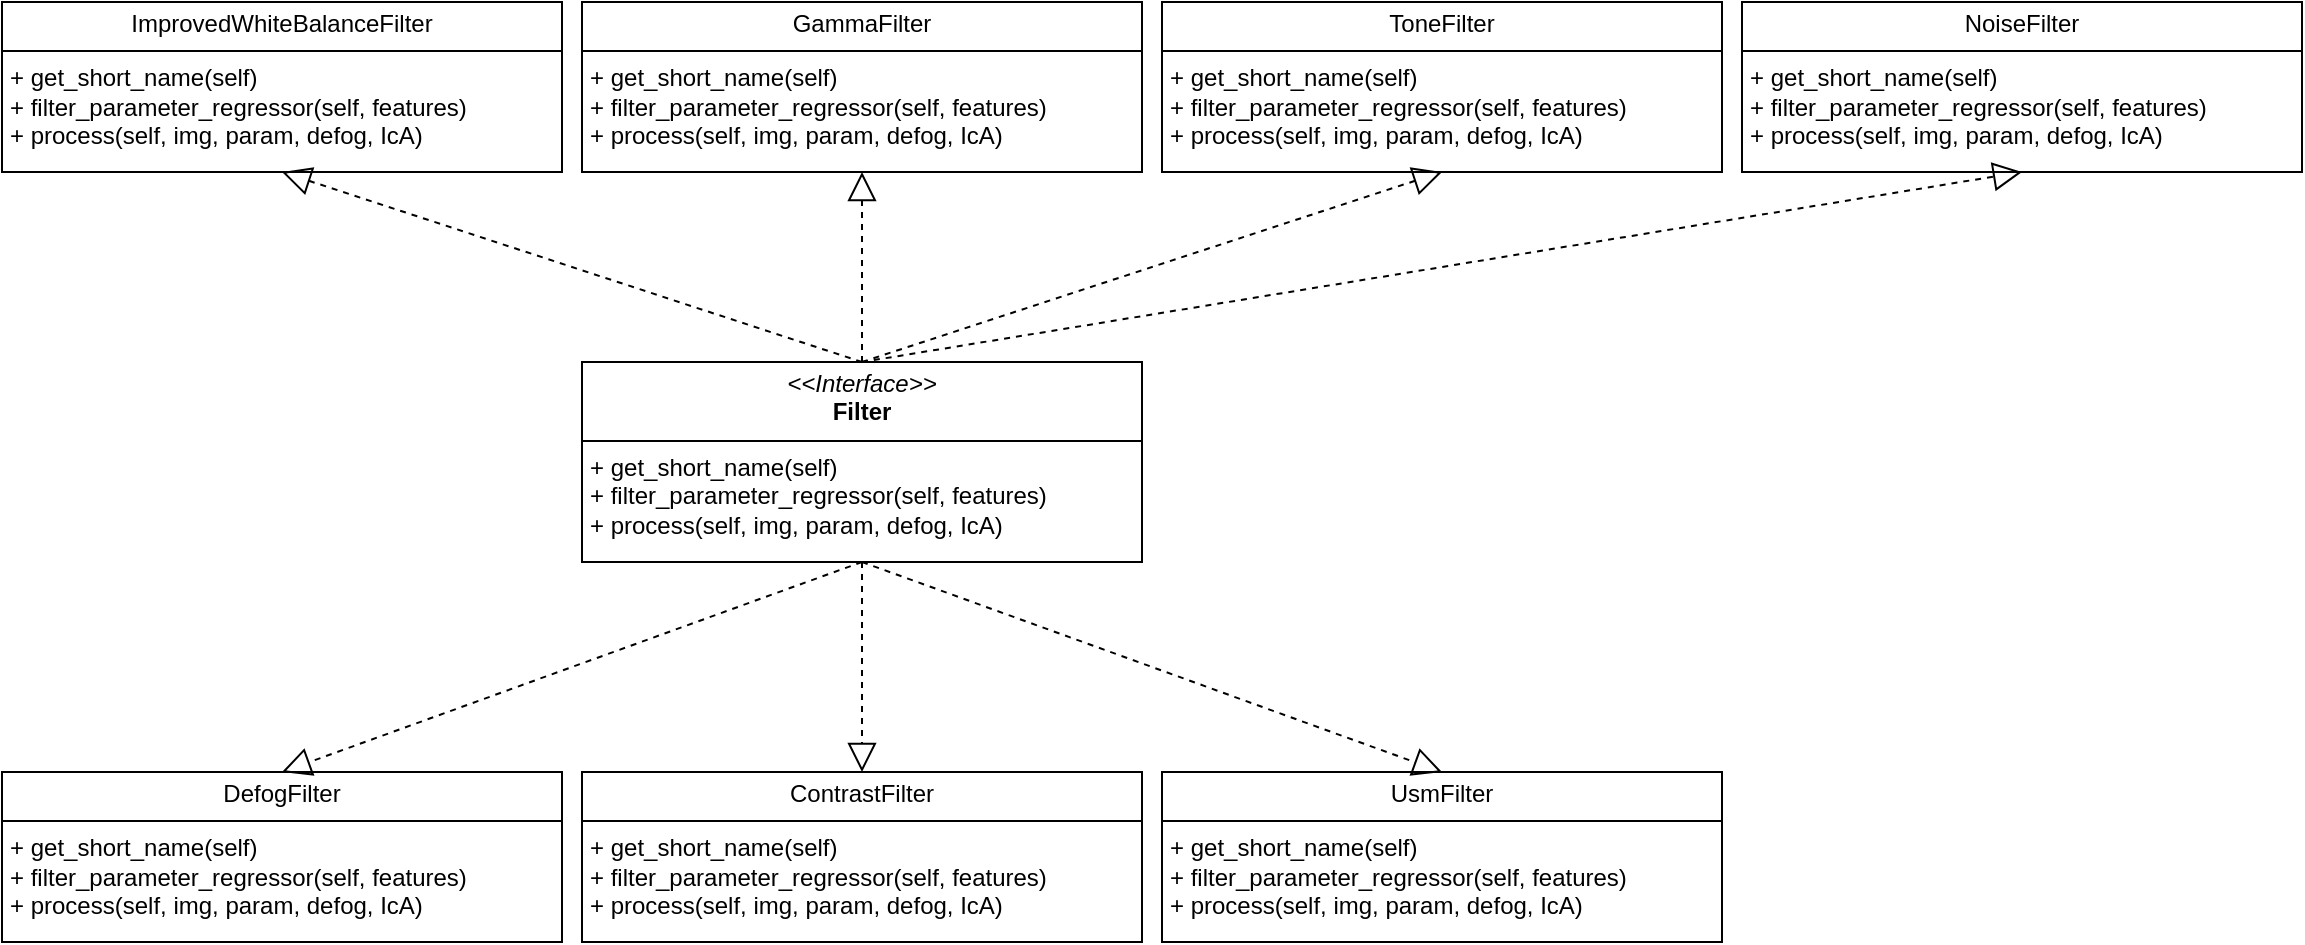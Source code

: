 <mxfile version="24.4.0" type="github">
  <diagram name="第 1 页" id="ewijwr4XluIojpZv05pp">
    <mxGraphModel dx="1434" dy="786" grid="1" gridSize="10" guides="1" tooltips="1" connect="1" arrows="1" fold="1" page="1" pageScale="1" pageWidth="827" pageHeight="1169" math="0" shadow="0">
      <root>
        <mxCell id="0" />
        <mxCell id="1" parent="0" />
        <mxCell id="wLcMzcO36znTxegeTcKf-17" value="&lt;p style=&quot;margin:0px;margin-top:4px;text-align:center;&quot;&gt;&lt;i&gt;&amp;lt;&amp;lt;Interface&amp;gt;&amp;gt;&lt;/i&gt;&lt;br&gt;&lt;b&gt;Filter&lt;/b&gt;&lt;/p&gt;&lt;hr size=&quot;1&quot; style=&quot;border-style:solid;&quot;&gt;&lt;p style=&quot;margin:0px;margin-left:4px;&quot;&gt;+ get_short_name(self)&lt;br&gt;+ filter_parameter_regressor(self, features)&lt;/p&gt;&lt;p style=&quot;margin:0px;margin-left:4px;&quot;&gt;+ process(self, img, param, defog, IcA)&lt;/p&gt;" style="verticalAlign=top;align=left;overflow=fill;html=1;whiteSpace=wrap;" vertex="1" parent="1">
          <mxGeometry x="320" y="330" width="280" height="100" as="geometry" />
        </mxCell>
        <mxCell id="wLcMzcO36znTxegeTcKf-18" value="&lt;p style=&quot;margin:0px;margin-top:4px;text-align:center;&quot;&gt;DefogFilter&lt;/p&gt;&lt;hr size=&quot;1&quot; style=&quot;border-style:solid;&quot;&gt;&lt;p style=&quot;margin:0px;margin-left:4px;&quot;&gt;+ get_short_name(self)&lt;br&gt;+ filter_parameter_regressor(self, features)&lt;/p&gt;&lt;p style=&quot;margin:0px;margin-left:4px;&quot;&gt;+ process(self, img, param, defog, IcA)&lt;/p&gt;" style="verticalAlign=top;align=left;overflow=fill;html=1;whiteSpace=wrap;" vertex="1" parent="1">
          <mxGeometry x="30" y="535" width="280" height="85" as="geometry" />
        </mxCell>
        <mxCell id="wLcMzcO36znTxegeTcKf-19" value="&lt;p style=&quot;margin:0px;margin-top:4px;text-align:center;&quot;&gt;ContrastFilter&lt;/p&gt;&lt;hr size=&quot;1&quot; style=&quot;border-style:solid;&quot;&gt;&lt;p style=&quot;margin:0px;margin-left:4px;&quot;&gt;+ get_short_name(self)&lt;br&gt;+ filter_parameter_regressor(self, features)&lt;/p&gt;&lt;p style=&quot;margin:0px;margin-left:4px;&quot;&gt;+ process(self, img, param, defog, IcA)&lt;/p&gt;" style="verticalAlign=top;align=left;overflow=fill;html=1;whiteSpace=wrap;" vertex="1" parent="1">
          <mxGeometry x="320" y="535" width="280" height="85" as="geometry" />
        </mxCell>
        <mxCell id="wLcMzcO36znTxegeTcKf-20" value="&lt;p style=&quot;margin:0px;margin-top:4px;text-align:center;&quot;&gt;UsmFilter&lt;/p&gt;&lt;hr size=&quot;1&quot; style=&quot;border-style:solid;&quot;&gt;&lt;p style=&quot;margin:0px;margin-left:4px;&quot;&gt;+ get_short_name(self)&lt;br&gt;+ filter_parameter_regressor(self, features)&lt;/p&gt;&lt;p style=&quot;margin:0px;margin-left:4px;&quot;&gt;+ process(self, img, param, defog, IcA)&lt;/p&gt;" style="verticalAlign=top;align=left;overflow=fill;html=1;whiteSpace=wrap;" vertex="1" parent="1">
          <mxGeometry x="610" y="535" width="280" height="85" as="geometry" />
        </mxCell>
        <mxCell id="wLcMzcO36znTxegeTcKf-22" value="&lt;p style=&quot;margin:0px;margin-top:4px;text-align:center;&quot;&gt;ImprovedWhiteBalanceFilter&lt;/p&gt;&lt;hr size=&quot;1&quot; style=&quot;border-style:solid;&quot;&gt;&lt;p style=&quot;margin:0px;margin-left:4px;&quot;&gt;+ get_short_name(self)&lt;br&gt;+ filter_parameter_regressor(self, features)&lt;/p&gt;&lt;p style=&quot;margin:0px;margin-left:4px;&quot;&gt;+ process(self, img, param, defog, IcA)&lt;/p&gt;" style="verticalAlign=top;align=left;overflow=fill;html=1;whiteSpace=wrap;" vertex="1" parent="1">
          <mxGeometry x="30" y="150" width="280" height="85" as="geometry" />
        </mxCell>
        <mxCell id="wLcMzcO36znTxegeTcKf-23" value="&lt;p style=&quot;margin:0px;margin-top:4px;text-align:center;&quot;&gt;GammaFilter&lt;/p&gt;&lt;hr size=&quot;1&quot; style=&quot;border-style:solid;&quot;&gt;&lt;p style=&quot;margin:0px;margin-left:4px;&quot;&gt;+ get_short_name(self)&lt;br&gt;+ filter_parameter_regressor(self, features)&lt;/p&gt;&lt;p style=&quot;margin:0px;margin-left:4px;&quot;&gt;+ process(self, img, param, defog, IcA)&lt;/p&gt;" style="verticalAlign=top;align=left;overflow=fill;html=1;whiteSpace=wrap;" vertex="1" parent="1">
          <mxGeometry x="320" y="150" width="280" height="85" as="geometry" />
        </mxCell>
        <mxCell id="wLcMzcO36znTxegeTcKf-24" value="&lt;p style=&quot;margin:0px;margin-top:4px;text-align:center;&quot;&gt;ToneFilter&lt;/p&gt;&lt;hr size=&quot;1&quot; style=&quot;border-style:solid;&quot;&gt;&lt;p style=&quot;margin:0px;margin-left:4px;&quot;&gt;+ get_short_name(self)&lt;br&gt;+ filter_parameter_regressor(self, features)&lt;/p&gt;&lt;p style=&quot;margin:0px;margin-left:4px;&quot;&gt;+ process(self, img, param, defog, IcA)&lt;/p&gt;" style="verticalAlign=top;align=left;overflow=fill;html=1;whiteSpace=wrap;" vertex="1" parent="1">
          <mxGeometry x="610" y="150" width="280" height="85" as="geometry" />
        </mxCell>
        <mxCell id="wLcMzcO36znTxegeTcKf-25" value="" style="endArrow=block;dashed=1;endFill=0;endSize=12;html=1;rounded=0;entryX=0.5;entryY=1;entryDx=0;entryDy=0;exitX=0.5;exitY=0;exitDx=0;exitDy=0;" edge="1" parent="1" source="wLcMzcO36znTxegeTcKf-17" target="wLcMzcO36znTxegeTcKf-24">
          <mxGeometry width="160" relative="1" as="geometry">
            <mxPoint x="600" y="380" as="sourcePoint" />
            <mxPoint x="760" y="380" as="targetPoint" />
          </mxGeometry>
        </mxCell>
        <mxCell id="wLcMzcO36znTxegeTcKf-26" value="" style="endArrow=block;dashed=1;endFill=0;endSize=12;html=1;rounded=0;entryX=0.5;entryY=1;entryDx=0;entryDy=0;exitX=0.5;exitY=0;exitDx=0;exitDy=0;" edge="1" parent="1" source="wLcMzcO36znTxegeTcKf-17" target="wLcMzcO36znTxegeTcKf-23">
          <mxGeometry width="160" relative="1" as="geometry">
            <mxPoint x="460" y="320" as="sourcePoint" />
            <mxPoint x="760" y="245" as="targetPoint" />
          </mxGeometry>
        </mxCell>
        <mxCell id="wLcMzcO36znTxegeTcKf-27" value="" style="endArrow=block;dashed=1;endFill=0;endSize=12;html=1;rounded=0;entryX=0.5;entryY=1;entryDx=0;entryDy=0;exitX=0.5;exitY=0;exitDx=0;exitDy=0;" edge="1" parent="1" source="wLcMzcO36znTxegeTcKf-17" target="wLcMzcO36znTxegeTcKf-22">
          <mxGeometry width="160" relative="1" as="geometry">
            <mxPoint x="480" y="350" as="sourcePoint" />
            <mxPoint x="770" y="255" as="targetPoint" />
          </mxGeometry>
        </mxCell>
        <mxCell id="wLcMzcO36znTxegeTcKf-28" value="" style="endArrow=block;dashed=1;endFill=0;endSize=12;html=1;rounded=0;entryX=0.5;entryY=0;entryDx=0;entryDy=0;exitX=0.5;exitY=1;exitDx=0;exitDy=0;" edge="1" parent="1" source="wLcMzcO36znTxegeTcKf-17" target="wLcMzcO36znTxegeTcKf-19">
          <mxGeometry width="160" relative="1" as="geometry">
            <mxPoint x="490" y="360" as="sourcePoint" />
            <mxPoint x="780" y="265" as="targetPoint" />
          </mxGeometry>
        </mxCell>
        <mxCell id="wLcMzcO36znTxegeTcKf-29" value="" style="endArrow=block;dashed=1;endFill=0;endSize=12;html=1;rounded=0;entryX=0.5;entryY=0;entryDx=0;entryDy=0;exitX=0.5;exitY=1;exitDx=0;exitDy=0;" edge="1" parent="1" source="wLcMzcO36znTxegeTcKf-17" target="wLcMzcO36znTxegeTcKf-20">
          <mxGeometry width="160" relative="1" as="geometry">
            <mxPoint x="500" y="370" as="sourcePoint" />
            <mxPoint x="790" y="275" as="targetPoint" />
          </mxGeometry>
        </mxCell>
        <mxCell id="wLcMzcO36znTxegeTcKf-30" value="" style="endArrow=block;dashed=1;endFill=0;endSize=12;html=1;rounded=0;entryX=0.5;entryY=0;entryDx=0;entryDy=0;exitX=0.5;exitY=1;exitDx=0;exitDy=0;" edge="1" parent="1" source="wLcMzcO36znTxegeTcKf-17" target="wLcMzcO36znTxegeTcKf-18">
          <mxGeometry width="160" relative="1" as="geometry">
            <mxPoint x="510" y="380" as="sourcePoint" />
            <mxPoint x="800" y="285" as="targetPoint" />
          </mxGeometry>
        </mxCell>
        <mxCell id="wLcMzcO36znTxegeTcKf-31" value="&lt;p style=&quot;margin:0px;margin-top:4px;text-align:center;&quot;&gt;NoiseFilter&lt;/p&gt;&lt;hr size=&quot;1&quot; style=&quot;border-style:solid;&quot;&gt;&lt;p style=&quot;margin:0px;margin-left:4px;&quot;&gt;+ get_short_name(self)&lt;br&gt;+ filter_parameter_regressor(self, features)&lt;/p&gt;&lt;p style=&quot;margin:0px;margin-left:4px;&quot;&gt;+ process(self, img, param, defog, IcA)&lt;/p&gt;" style="verticalAlign=top;align=left;overflow=fill;html=1;whiteSpace=wrap;" vertex="1" parent="1">
          <mxGeometry x="900" y="150" width="280" height="85" as="geometry" />
        </mxCell>
        <mxCell id="wLcMzcO36znTxegeTcKf-32" value="" style="endArrow=block;dashed=1;endFill=0;endSize=12;html=1;rounded=0;entryX=0.5;entryY=1;entryDx=0;entryDy=0;" edge="1" parent="1" target="wLcMzcO36znTxegeTcKf-31">
          <mxGeometry width="160" relative="1" as="geometry">
            <mxPoint x="460" y="330" as="sourcePoint" />
            <mxPoint x="760" y="245" as="targetPoint" />
          </mxGeometry>
        </mxCell>
      </root>
    </mxGraphModel>
  </diagram>
</mxfile>
